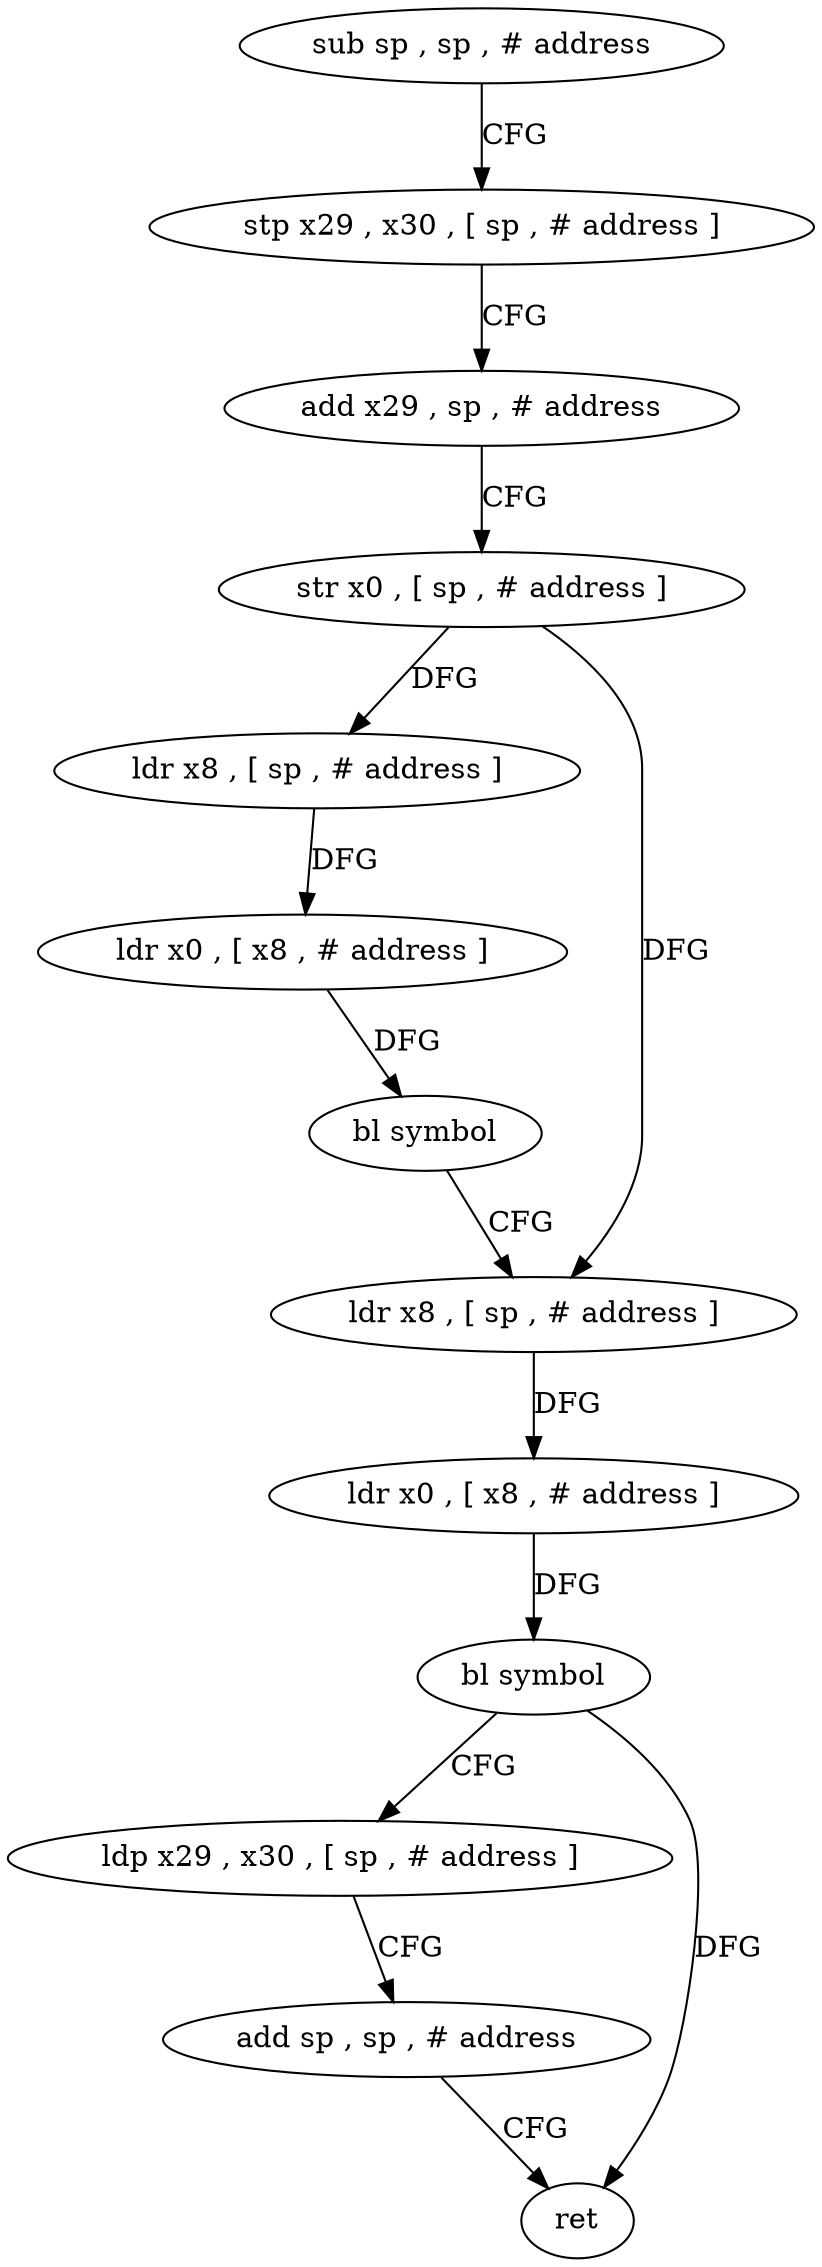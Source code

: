 digraph "func" {
"4204632" [label = "sub sp , sp , # address" ]
"4204636" [label = "stp x29 , x30 , [ sp , # address ]" ]
"4204640" [label = "add x29 , sp , # address" ]
"4204644" [label = "str x0 , [ sp , # address ]" ]
"4204648" [label = "ldr x8 , [ sp , # address ]" ]
"4204652" [label = "ldr x0 , [ x8 , # address ]" ]
"4204656" [label = "bl symbol" ]
"4204660" [label = "ldr x8 , [ sp , # address ]" ]
"4204664" [label = "ldr x0 , [ x8 , # address ]" ]
"4204668" [label = "bl symbol" ]
"4204672" [label = "ldp x29 , x30 , [ sp , # address ]" ]
"4204676" [label = "add sp , sp , # address" ]
"4204680" [label = "ret" ]
"4204632" -> "4204636" [ label = "CFG" ]
"4204636" -> "4204640" [ label = "CFG" ]
"4204640" -> "4204644" [ label = "CFG" ]
"4204644" -> "4204648" [ label = "DFG" ]
"4204644" -> "4204660" [ label = "DFG" ]
"4204648" -> "4204652" [ label = "DFG" ]
"4204652" -> "4204656" [ label = "DFG" ]
"4204656" -> "4204660" [ label = "CFG" ]
"4204660" -> "4204664" [ label = "DFG" ]
"4204664" -> "4204668" [ label = "DFG" ]
"4204668" -> "4204672" [ label = "CFG" ]
"4204668" -> "4204680" [ label = "DFG" ]
"4204672" -> "4204676" [ label = "CFG" ]
"4204676" -> "4204680" [ label = "CFG" ]
}

